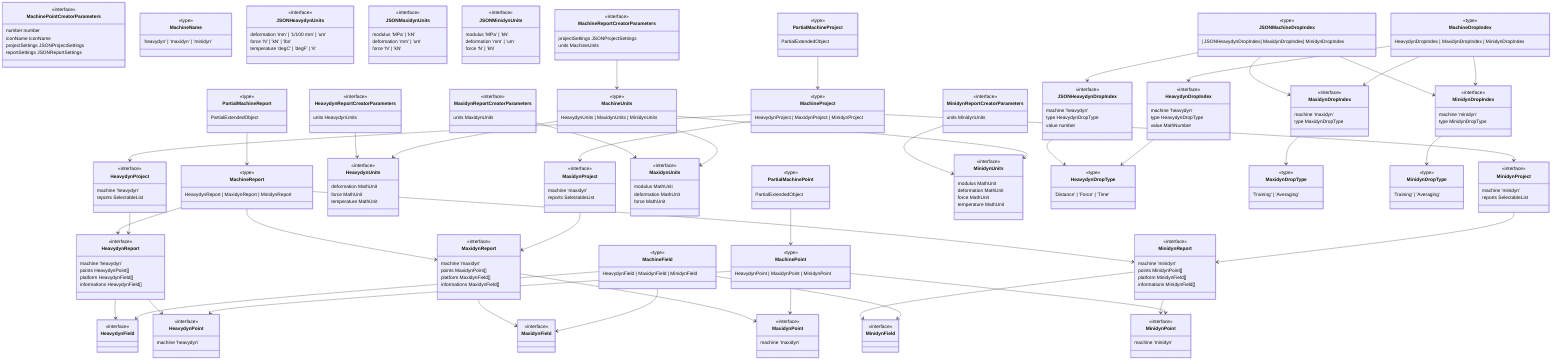 classDiagram
class HeavydynField {
  <<interface>>

}


class MaxidynField {
  <<interface>>

}


class MinidynField {
  <<interface>>

}


class MachineField {
  <<type>>
  HeavydynField | MaxidynField | MinidynField
}
MachineField --> HeavydynField
MachineField --> MaxidynField
MachineField --> MinidynField

class HeavydynPoint {
  <<interface>>
  machine 'heavydyn'
}


class MaxidynPoint {
  <<interface>>
  machine 'maxidyn'
}


class MinidynPoint {
  <<interface>>
  machine 'minidyn'
}


class MachinePoint {
  <<type>>
  HeavydynPoint | MaxidynPoint | MinidynPoint
}
MachinePoint --> HeavydynPoint
MachinePoint --> MaxidynPoint
MachinePoint --> MinidynPoint

class PartialMachinePoint {
  <<type>>
  PartialExtendedObject<BasePoint, MachinePoint>
}
PartialMachinePoint --> MachinePoint

class MachinePointCreatorParameters {
  <<interface>>
  number number
  iconName IconName
  projectSettings JSONProjectSettings
  reportSettings JSONReportSettings
}


class MachineName {
  <<type>>
  'heavydyn' | 'maxidyn' | 'minidyn'
}


class HeavydynProject {
  <<interface>>
  machine 'heavydyn'
  reports SelectableList<HeavydynReport>
}
HeavydynProject --> HeavydynReport

class HeavydynUnits {
  <<interface>>
  deformation MathUnit
  force MathUnit
  temperature MathUnit
}


class JSONHeavydynUnits {
  <<interface>>
  deformation 'mm' | '1/100 mm' | 'um'
  force 'N' | 'kN' | 'lbs'
  temperature 'degC' | 'degF' | 'K'
}


class MaxidynProject {
  <<interface>>
  machine 'maxidyn'
  reports SelectableList<MaxidynReport>
}
MaxidynProject --> MaxidynReport

class MaxidynUnits {
  <<interface>>
  modulus MathUnit
  deformation MathUnit
  force MathUnit
}


class JSONMaxidynUnits {
  <<interface>>
  modulus 'MPa' | 'kN'
  deformation 'mm' | 'um'
  force 'N' | 'kN'
}


class MinidynProject {
  <<interface>>
  machine 'minidyn'
  reports SelectableList<MinidynReport>
}
MinidynProject --> MinidynReport

class MinidynUnits {
  <<interface>>
  modulus MathUnit
  deformation MathUnit
  force MathUnit
  temperature MathUnit
}


class JSONMinidynUnits {
  <<interface>>
  modulus 'MPa' | 'kN'
  deformation 'mm' | 'um'
  force 'N' | 'kN'
}


class MachineProject {
  <<type>>
  HeavydynProject | MaxidynProject | MinidynProject
}
MachineProject --> HeavydynProject
MachineProject --> MaxidynProject
MachineProject --> MinidynProject

class PartialMachineProject {
  <<type>>
  PartialExtendedObject<BaseProject, MachineProject>
}
PartialMachineProject --> MachineProject

class MachineUnits {
  <<type>>
  HeavydynUnits | MaxidynUnits | MinidynUnits
}
MachineUnits --> HeavydynUnits
MachineUnits --> MaxidynUnits
MachineUnits --> MinidynUnits

class HeavydynReport {
  <<interface>>
  machine 'heavydyn'
  points HeavydynPoint[]
  platform HeavydynField[]
  informations HeavydynField[]
}
HeavydynReport --> HeavydynPoint
HeavydynReport --> HeavydynField

class HeavydynReportCreatorParameters {
  <<interface>>
  units HeavydynUnits
}
HeavydynReportCreatorParameters --> HeavydynUnits

class HeavydynDropType {
  <<type>>
  'Distance' | 'Force' | 'Time'
}


class HeavydynDropIndex {
  <<interface>>
  machine 'heavydyn'
  type HeavydynDropType
  value MathNumber
}
HeavydynDropIndex --> HeavydynDropType

class JSONHeavydynDropIndex {
  <<interface>>
  machine 'heavydyn'
  type HeavydynDropType
  value number
}
JSONHeavydynDropIndex --> HeavydynDropType

class MaxidynReport {
  <<interface>>
  machine 'maxidyn'
  points MaxidynPoint[]
  platform MaxidynField[]
  informations MaxidynField[]
}
MaxidynReport --> MaxidynPoint
MaxidynReport --> MaxidynField

class MaxidynReportCreatorParameters {
  <<interface>>
  units MaxidynUnits
}
MaxidynReportCreatorParameters --> MaxidynUnits

class MaxidynDropType {
  <<type>>
  'Training' | 'Averaging'
}


class MaxidynDropIndex {
  <<interface>>
  machine 'maxidyn'
  type MaxidynDropType
}
MaxidynDropIndex --> MaxidynDropType

class MinidynReport {
  <<interface>>
  machine 'minidyn'
  points MinidynPoint[]
  platform MinidynField[]
  informations MinidynField[]
}
MinidynReport --> MinidynPoint
MinidynReport --> MinidynField

class MinidynReportCreatorParameters {
  <<interface>>
  units MinidynUnits
}
MinidynReportCreatorParameters --> MinidynUnits

class MinidynDropType {
  <<type>>
  'Training' | 'Averaging'
}


class MinidynDropIndex {
  <<interface>>
  machine 'minidyn'
  type MinidynDropType
}
MinidynDropIndex --> MinidynDropType

class MachineReport {
  <<type>>
  HeavydynReport | MaxidynReport | MinidynReport
}
MachineReport --> HeavydynReport
MachineReport --> MaxidynReport
MachineReport --> MinidynReport

class PartialMachineReport {
  <<type>>
  PartialExtendedObject<BaseReport, MachineReport>
}
PartialMachineReport --> MachineReport

class MachineReportCreatorParameters {
  <<interface>>
  projectSettings JSONProjectSettings
  units MachineUnits
}
MachineReportCreatorParameters --> MachineUnits

class MachineDropIndex {
  <<type>>
  HeavydynDropIndex | MaxidynDropIndex | MinidynDropIndex
}
MachineDropIndex --> HeavydynDropIndex
MachineDropIndex --> MaxidynDropIndex
MachineDropIndex --> MinidynDropIndex

class JSONMachineDropIndex {
  <<type>>
  | JSONHeavydynDropIndex| MaxidynDropIndex| MinidynDropIndex
}
JSONMachineDropIndex --> JSONHeavydynDropIndex
JSONMachineDropIndex --> MaxidynDropIndex
JSONMachineDropIndex --> MinidynDropIndex